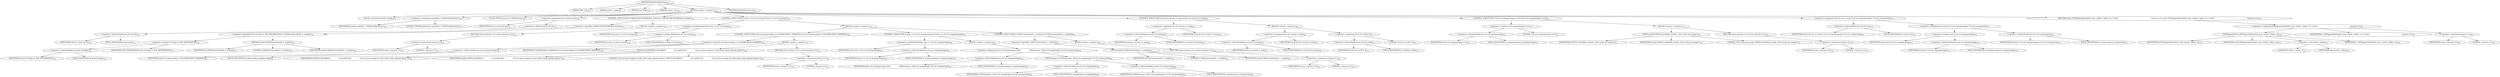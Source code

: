 digraph "TIFFWriteRawStrip" {  
"31163" [label = <(METHOD,TIFFWriteRawStrip)<SUB>328</SUB>> ]
"31164" [label = <(PARAM,TIFF *tif)<SUB>328</SUB>> ]
"31165" [label = <(PARAM,uint32_t strip)<SUB>328</SUB>> ]
"31166" [label = <(PARAM,void *data)<SUB>328</SUB>> ]
"31167" [label = <(PARAM,tmsize_t cc)<SUB>328</SUB>> ]
"31168" [label = <(BLOCK,&lt;empty&gt;,&lt;empty&gt;)<SUB>329</SUB>> ]
"31169" [label = <(LOCAL,constchar[] module: char[])<SUB>330</SUB>> ]
"31170" [label = <(&lt;operator&gt;.assignment,module[] = &quot;TIFFWriteRawStrip&quot;)<SUB>330</SUB>> ]
"31171" [label = <(IDENTIFIER,module,module[] = &quot;TIFFWriteRawStrip&quot;)<SUB>330</SUB>> ]
"31172" [label = <(LITERAL,&quot;TIFFWriteRawStrip&quot;,module[] = &quot;TIFFWriteRawStrip&quot;)<SUB>330</SUB>> ]
"31173" [label = <(LOCAL,TIFFDirectory* td: TIFFDirectory)<SUB>331</SUB>> ]
"31174" [label = <(&lt;operator&gt;.assignment,*td = &amp;tif-&gt;tif_dir)<SUB>331</SUB>> ]
"31175" [label = <(IDENTIFIER,td,*td = &amp;tif-&gt;tif_dir)<SUB>331</SUB>> ]
"31176" [label = <(&lt;operator&gt;.addressOf,&amp;tif-&gt;tif_dir)<SUB>331</SUB>> ]
"31177" [label = <(&lt;operator&gt;.indirectFieldAccess,tif-&gt;tif_dir)<SUB>331</SUB>> ]
"31178" [label = <(IDENTIFIER,tif,*td = &amp;tif-&gt;tif_dir)<SUB>331</SUB>> ]
"31179" [label = <(FIELD_IDENTIFIER,tif_dir,tif_dir)<SUB>331</SUB>> ]
"31180" [label = <(CONTROL_STRUCTURE,if (!WRITECHECKSTRIPS(tif, module)),if (!WRITECHECKSTRIPS(tif, module)))<SUB>333</SUB>> ]
"31181" [label = <(&lt;operator&gt;.logicalNot,!WRITECHECKSTRIPS(tif, module))<SUB>333</SUB>> ]
"31182" [label = <(&lt;operator&gt;.logicalOr,((tif)-&gt;tif_flags &amp; TIFF_BEENWRITING) || TIFFWriteCheck((tif), 0, module))<SUB>333</SUB>> ]
"31183" [label = <(&lt;operator&gt;.and,(tif)-&gt;tif_flags &amp; TIFF_BEENWRITING)<SUB>333</SUB>> ]
"31184" [label = <(&lt;operator&gt;.indirectFieldAccess,(tif)-&gt;tif_flags)<SUB>333</SUB>> ]
"31185" [label = <(IDENTIFIER,tif,(tif)-&gt;tif_flags &amp; TIFF_BEENWRITING)<SUB>333</SUB>> ]
"31186" [label = <(FIELD_IDENTIFIER,tif_flags,tif_flags)<SUB>333</SUB>> ]
"31187" [label = <(IDENTIFIER,TIFF_BEENWRITING,(tif)-&gt;tif_flags &amp; TIFF_BEENWRITING)<SUB>333</SUB>> ]
"31188" [label = <(TIFFWriteCheck,TIFFWriteCheck((tif), 0, module))<SUB>333</SUB>> ]
"31189" [label = <(IDENTIFIER,tif,TIFFWriteCheck((tif), 0, module))<SUB>333</SUB>> ]
"31190" [label = <(LITERAL,0,TIFFWriteCheck((tif), 0, module))<SUB>333</SUB>> ]
"31191" [label = <(IDENTIFIER,module,TIFFWriteCheck((tif), 0, module))<SUB>333</SUB>> ]
"31192" [label = <(BLOCK,&lt;empty&gt;,&lt;empty&gt;)<SUB>334</SUB>> ]
"31193" [label = <(RETURN,return ((tmsize_t)-1);,return ((tmsize_t)-1);)<SUB>334</SUB>> ]
"31194" [label = <(&lt;operator&gt;.subtraction,(tmsize_t)-1)<SUB>334</SUB>> ]
"31195" [label = <(IDENTIFIER,tmsize_t,(tmsize_t)-1)<SUB>334</SUB>> ]
"31196" [label = <(LITERAL,1,(tmsize_t)-1)<SUB>334</SUB>> ]
"31197" [label = <(CONTROL_STRUCTURE,if (strip &gt;= td-&gt;td_nstrips),if (strip &gt;= td-&gt;td_nstrips))<SUB>344</SUB>> ]
"31198" [label = <(&lt;operator&gt;.greaterEqualsThan,strip &gt;= td-&gt;td_nstrips)<SUB>344</SUB>> ]
"31199" [label = <(IDENTIFIER,strip,strip &gt;= td-&gt;td_nstrips)<SUB>344</SUB>> ]
"31200" [label = <(&lt;operator&gt;.indirectFieldAccess,td-&gt;td_nstrips)<SUB>344</SUB>> ]
"31201" [label = <(IDENTIFIER,td,strip &gt;= td-&gt;td_nstrips)<SUB>344</SUB>> ]
"31202" [label = <(FIELD_IDENTIFIER,td_nstrips,td_nstrips)<SUB>344</SUB>> ]
"31203" [label = <(BLOCK,&lt;empty&gt;,&lt;empty&gt;)<SUB>345</SUB>> ]
"31204" [label = <(CONTROL_STRUCTURE,if (td-&gt;td_planarconfig == PLANARCONFIG_SEPARATE),if (td-&gt;td_planarconfig == PLANARCONFIG_SEPARATE))<SUB>346</SUB>> ]
"31205" [label = <(&lt;operator&gt;.equals,td-&gt;td_planarconfig == PLANARCONFIG_SEPARATE)<SUB>346</SUB>> ]
"31206" [label = <(&lt;operator&gt;.indirectFieldAccess,td-&gt;td_planarconfig)<SUB>346</SUB>> ]
"31207" [label = <(IDENTIFIER,td,td-&gt;td_planarconfig == PLANARCONFIG_SEPARATE)<SUB>346</SUB>> ]
"31208" [label = <(FIELD_IDENTIFIER,td_planarconfig,td_planarconfig)<SUB>346</SUB>> ]
"31209" [label = <(IDENTIFIER,PLANARCONFIG_SEPARATE,td-&gt;td_planarconfig == PLANARCONFIG_SEPARATE)<SUB>346</SUB>> ]
"31210" [label = <(BLOCK,&lt;empty&gt;,&lt;empty&gt;)<SUB>347</SUB>> ]
"31211" [label = <(TIFFErrorExtR,TIFFErrorExtR(\012                tif, module,\012                &quot;Can not grow image by strips when using separate planes&quot;))<SUB>348</SUB>> ]
"31212" [label = <(IDENTIFIER,tif,TIFFErrorExtR(\012                tif, module,\012                &quot;Can not grow image by strips when using separate planes&quot;))<SUB>349</SUB>> ]
"31213" [label = <(IDENTIFIER,module,TIFFErrorExtR(\012                tif, module,\012                &quot;Can not grow image by strips when using separate planes&quot;))<SUB>349</SUB>> ]
"31214" [label = <(LITERAL,&quot;Can not grow image by strips when using separate planes&quot;,TIFFErrorExtR(\012                tif, module,\012                &quot;Can not grow image by strips when using separate planes&quot;))<SUB>350</SUB>> ]
"31215" [label = <(RETURN,return ((tmsize_t)-1);,return ((tmsize_t)-1);)<SUB>351</SUB>> ]
"31216" [label = <(&lt;operator&gt;.subtraction,(tmsize_t)-1)<SUB>351</SUB>> ]
"31217" [label = <(IDENTIFIER,tmsize_t,(tmsize_t)-1)<SUB>351</SUB>> ]
"31218" [label = <(LITERAL,1,(tmsize_t)-1)<SUB>351</SUB>> ]
"31219" [label = <(CONTROL_STRUCTURE,if (strip &gt;= td-&gt;td_stripsperimage),if (strip &gt;= td-&gt;td_stripsperimage))<SUB>358</SUB>> ]
"31220" [label = <(&lt;operator&gt;.greaterEqualsThan,strip &gt;= td-&gt;td_stripsperimage)<SUB>358</SUB>> ]
"31221" [label = <(IDENTIFIER,strip,strip &gt;= td-&gt;td_stripsperimage)<SUB>358</SUB>> ]
"31222" [label = <(&lt;operator&gt;.indirectFieldAccess,td-&gt;td_stripsperimage)<SUB>358</SUB>> ]
"31223" [label = <(IDENTIFIER,td,strip &gt;= td-&gt;td_stripsperimage)<SUB>358</SUB>> ]
"31224" [label = <(FIELD_IDENTIFIER,td_stripsperimage,td_stripsperimage)<SUB>358</SUB>> ]
"31225" [label = <(BLOCK,&lt;empty&gt;,&lt;empty&gt;)<SUB>359</SUB>> ]
"31226" [label = <(&lt;operator&gt;.assignment,td-&gt;td_stripsperimage =\012                TIFFhowmany_32(td-&gt;td_imagelength, td-&gt;td_rowsperstrip))<SUB>359</SUB>> ]
"31227" [label = <(&lt;operator&gt;.indirectFieldAccess,td-&gt;td_stripsperimage)<SUB>359</SUB>> ]
"31228" [label = <(IDENTIFIER,td,td-&gt;td_stripsperimage =\012                TIFFhowmany_32(td-&gt;td_imagelength, td-&gt;td_rowsperstrip))<SUB>359</SUB>> ]
"31229" [label = <(FIELD_IDENTIFIER,td_stripsperimage,td_stripsperimage)<SUB>359</SUB>> ]
"31230" [label = <(TIFFhowmany_32,TIFFhowmany_32(td-&gt;td_imagelength, td-&gt;td_rowsperstrip))<SUB>360</SUB>> ]
"31231" [label = <(&lt;operator&gt;.indirectFieldAccess,td-&gt;td_imagelength)<SUB>360</SUB>> ]
"31232" [label = <(IDENTIFIER,td,TIFFhowmany_32(td-&gt;td_imagelength, td-&gt;td_rowsperstrip))<SUB>360</SUB>> ]
"31233" [label = <(FIELD_IDENTIFIER,td_imagelength,td_imagelength)<SUB>360</SUB>> ]
"31234" [label = <(&lt;operator&gt;.indirectFieldAccess,td-&gt;td_rowsperstrip)<SUB>360</SUB>> ]
"31235" [label = <(IDENTIFIER,td,TIFFhowmany_32(td-&gt;td_imagelength, td-&gt;td_rowsperstrip))<SUB>360</SUB>> ]
"31236" [label = <(FIELD_IDENTIFIER,td_rowsperstrip,td_rowsperstrip)<SUB>360</SUB>> ]
"31237" [label = <(CONTROL_STRUCTURE,if (!TIFFGrowStrips(tif, 1, module)),if (!TIFFGrowStrips(tif, 1, module)))<SUB>361</SUB>> ]
"31238" [label = <(&lt;operator&gt;.logicalNot,!TIFFGrowStrips(tif, 1, module))<SUB>361</SUB>> ]
"31239" [label = <(TIFFGrowStrips,TIFFGrowStrips(tif, 1, module))<SUB>361</SUB>> ]
"31240" [label = <(IDENTIFIER,tif,TIFFGrowStrips(tif, 1, module))<SUB>361</SUB>> ]
"31241" [label = <(LITERAL,1,TIFFGrowStrips(tif, 1, module))<SUB>361</SUB>> ]
"31242" [label = <(IDENTIFIER,module,TIFFGrowStrips(tif, 1, module))<SUB>361</SUB>> ]
"31243" [label = <(BLOCK,&lt;empty&gt;,&lt;empty&gt;)<SUB>362</SUB>> ]
"31244" [label = <(RETURN,return ((tmsize_t)-1);,return ((tmsize_t)-1);)<SUB>362</SUB>> ]
"31245" [label = <(&lt;operator&gt;.subtraction,(tmsize_t)-1)<SUB>362</SUB>> ]
"31246" [label = <(IDENTIFIER,tmsize_t,(tmsize_t)-1)<SUB>362</SUB>> ]
"31247" [label = <(LITERAL,1,(tmsize_t)-1)<SUB>362</SUB>> ]
"31248" [label = <(CONTROL_STRUCTURE,if (tif-&gt;tif_curstrip != strip),if (tif-&gt;tif_curstrip != strip))<SUB>365</SUB>> ]
"31249" [label = <(&lt;operator&gt;.notEquals,tif-&gt;tif_curstrip != strip)<SUB>365</SUB>> ]
"31250" [label = <(&lt;operator&gt;.indirectFieldAccess,tif-&gt;tif_curstrip)<SUB>365</SUB>> ]
"31251" [label = <(IDENTIFIER,tif,tif-&gt;tif_curstrip != strip)<SUB>365</SUB>> ]
"31252" [label = <(FIELD_IDENTIFIER,tif_curstrip,tif_curstrip)<SUB>365</SUB>> ]
"31253" [label = <(IDENTIFIER,strip,tif-&gt;tif_curstrip != strip)<SUB>365</SUB>> ]
"31254" [label = <(BLOCK,&lt;empty&gt;,&lt;empty&gt;)<SUB>366</SUB>> ]
"31255" [label = <(&lt;operator&gt;.assignment,tif-&gt;tif_curstrip = strip)<SUB>367</SUB>> ]
"31256" [label = <(&lt;operator&gt;.indirectFieldAccess,tif-&gt;tif_curstrip)<SUB>367</SUB>> ]
"31257" [label = <(IDENTIFIER,tif,tif-&gt;tif_curstrip = strip)<SUB>367</SUB>> ]
"31258" [label = <(FIELD_IDENTIFIER,tif_curstrip,tif_curstrip)<SUB>367</SUB>> ]
"31259" [label = <(IDENTIFIER,strip,tif-&gt;tif_curstrip = strip)<SUB>367</SUB>> ]
"31260" [label = <(&lt;operator&gt;.assignment,tif-&gt;tif_curoff = 0)<SUB>370</SUB>> ]
"31261" [label = <(&lt;operator&gt;.indirectFieldAccess,tif-&gt;tif_curoff)<SUB>370</SUB>> ]
"31262" [label = <(IDENTIFIER,tif,tif-&gt;tif_curoff = 0)<SUB>370</SUB>> ]
"31263" [label = <(FIELD_IDENTIFIER,tif_curoff,tif_curoff)<SUB>370</SUB>> ]
"31264" [label = <(LITERAL,0,tif-&gt;tif_curoff = 0)<SUB>370</SUB>> ]
"31265" [label = <(CONTROL_STRUCTURE,if (td-&gt;td_stripsperimage == 0),if (td-&gt;td_stripsperimage == 0))<SUB>373</SUB>> ]
"31266" [label = <(&lt;operator&gt;.equals,td-&gt;td_stripsperimage == 0)<SUB>373</SUB>> ]
"31267" [label = <(&lt;operator&gt;.indirectFieldAccess,td-&gt;td_stripsperimage)<SUB>373</SUB>> ]
"31268" [label = <(IDENTIFIER,td,td-&gt;td_stripsperimage == 0)<SUB>373</SUB>> ]
"31269" [label = <(FIELD_IDENTIFIER,td_stripsperimage,td_stripsperimage)<SUB>373</SUB>> ]
"31270" [label = <(LITERAL,0,td-&gt;td_stripsperimage == 0)<SUB>373</SUB>> ]
"31271" [label = <(BLOCK,&lt;empty&gt;,&lt;empty&gt;)<SUB>374</SUB>> ]
"31272" [label = <(TIFFErrorExtR,TIFFErrorExtR(tif, module, &quot;Zero strips per image&quot;))<SUB>375</SUB>> ]
"31273" [label = <(IDENTIFIER,tif,TIFFErrorExtR(tif, module, &quot;Zero strips per image&quot;))<SUB>375</SUB>> ]
"31274" [label = <(IDENTIFIER,module,TIFFErrorExtR(tif, module, &quot;Zero strips per image&quot;))<SUB>375</SUB>> ]
"31275" [label = <(LITERAL,&quot;Zero strips per image&quot;,TIFFErrorExtR(tif, module, &quot;Zero strips per image&quot;))<SUB>375</SUB>> ]
"31276" [label = <(RETURN,return ((tmsize_t)-1);,return ((tmsize_t)-1);)<SUB>376</SUB>> ]
"31277" [label = <(&lt;operator&gt;.subtraction,(tmsize_t)-1)<SUB>376</SUB>> ]
"31278" [label = <(IDENTIFIER,tmsize_t,(tmsize_t)-1)<SUB>376</SUB>> ]
"31279" [label = <(LITERAL,1,(tmsize_t)-1)<SUB>376</SUB>> ]
"31280" [label = <(&lt;operator&gt;.assignment,tif-&gt;tif_row = (strip % td-&gt;td_stripsperimage) * td-&gt;td_rowsperstrip)<SUB>378</SUB>> ]
"31281" [label = <(&lt;operator&gt;.indirectFieldAccess,tif-&gt;tif_row)<SUB>378</SUB>> ]
"31282" [label = <(IDENTIFIER,tif,tif-&gt;tif_row = (strip % td-&gt;td_stripsperimage) * td-&gt;td_rowsperstrip)<SUB>378</SUB>> ]
"31283" [label = <(FIELD_IDENTIFIER,tif_row,tif_row)<SUB>378</SUB>> ]
"31284" [label = <(&lt;operator&gt;.multiplication,(strip % td-&gt;td_stripsperimage) * td-&gt;td_rowsperstrip)<SUB>378</SUB>> ]
"31285" [label = <(&lt;operator&gt;.modulo,strip % td-&gt;td_stripsperimage)<SUB>378</SUB>> ]
"31286" [label = <(IDENTIFIER,strip,strip % td-&gt;td_stripsperimage)<SUB>378</SUB>> ]
"31287" [label = <(&lt;operator&gt;.indirectFieldAccess,td-&gt;td_stripsperimage)<SUB>378</SUB>> ]
"31288" [label = <(IDENTIFIER,td,strip % td-&gt;td_stripsperimage)<SUB>378</SUB>> ]
"31289" [label = <(FIELD_IDENTIFIER,td_stripsperimage,td_stripsperimage)<SUB>378</SUB>> ]
"31290" [label = <(&lt;operator&gt;.indirectFieldAccess,td-&gt;td_rowsperstrip)<SUB>378</SUB>> ]
"31291" [label = <(IDENTIFIER,td,(strip % td-&gt;td_stripsperimage) * td-&gt;td_rowsperstrip)<SUB>378</SUB>> ]
"31292" [label = <(FIELD_IDENTIFIER,td_rowsperstrip,td_rowsperstrip)<SUB>378</SUB>> ]
"31293" [label = <(RETURN,return (TIFFAppendToStrip(tif, strip, (uint8_t *)data, cc) ? cc\012                                                               : (tmsize_t)-1);,return (TIFFAppendToStrip(tif, strip, (uint8_t *)data, cc) ? cc\012                                                               : (tmsize_t)-1);)<SUB>379</SUB>> ]
"31294" [label = <(&lt;operator&gt;.conditional,TIFFAppendToStrip(tif, strip, (uint8_t *)data, cc) ? cc\012                                                               : (tmsize_t)-1)<SUB>379</SUB>> ]
"31295" [label = <(TIFFAppendToStrip,TIFFAppendToStrip(tif, strip, (uint8_t *)data, cc))<SUB>379</SUB>> ]
"31296" [label = <(IDENTIFIER,tif,TIFFAppendToStrip(tif, strip, (uint8_t *)data, cc))<SUB>379</SUB>> ]
"31297" [label = <(IDENTIFIER,strip,TIFFAppendToStrip(tif, strip, (uint8_t *)data, cc))<SUB>379</SUB>> ]
"31298" [label = <(&lt;operator&gt;.cast,(uint8_t *)data)<SUB>379</SUB>> ]
"31299" [label = <(UNKNOWN,uint8_t *,uint8_t *)<SUB>379</SUB>> ]
"31300" [label = <(IDENTIFIER,data,(uint8_t *)data)<SUB>379</SUB>> ]
"31301" [label = <(IDENTIFIER,cc,TIFFAppendToStrip(tif, strip, (uint8_t *)data, cc))<SUB>379</SUB>> ]
"31302" [label = <(IDENTIFIER,cc,TIFFAppendToStrip(tif, strip, (uint8_t *)data, cc) ? cc\012                                                               : (tmsize_t)-1)<SUB>379</SUB>> ]
"31303" [label = <(&lt;operator&gt;.subtraction,(tmsize_t)-1)<SUB>380</SUB>> ]
"31304" [label = <(IDENTIFIER,tmsize_t,(tmsize_t)-1)<SUB>380</SUB>> ]
"31305" [label = <(LITERAL,1,(tmsize_t)-1)<SUB>380</SUB>> ]
"31306" [label = <(METHOD_RETURN,tmsize_t)<SUB>328</SUB>> ]
  "31163" -> "31164" 
  "31163" -> "31165" 
  "31163" -> "31166" 
  "31163" -> "31167" 
  "31163" -> "31168" 
  "31163" -> "31306" 
  "31168" -> "31169" 
  "31168" -> "31170" 
  "31168" -> "31173" 
  "31168" -> "31174" 
  "31168" -> "31180" 
  "31168" -> "31197" 
  "31168" -> "31248" 
  "31168" -> "31265" 
  "31168" -> "31280" 
  "31168" -> "31293" 
  "31170" -> "31171" 
  "31170" -> "31172" 
  "31174" -> "31175" 
  "31174" -> "31176" 
  "31176" -> "31177" 
  "31177" -> "31178" 
  "31177" -> "31179" 
  "31180" -> "31181" 
  "31180" -> "31192" 
  "31181" -> "31182" 
  "31182" -> "31183" 
  "31182" -> "31188" 
  "31183" -> "31184" 
  "31183" -> "31187" 
  "31184" -> "31185" 
  "31184" -> "31186" 
  "31188" -> "31189" 
  "31188" -> "31190" 
  "31188" -> "31191" 
  "31192" -> "31193" 
  "31193" -> "31194" 
  "31194" -> "31195" 
  "31194" -> "31196" 
  "31197" -> "31198" 
  "31197" -> "31203" 
  "31198" -> "31199" 
  "31198" -> "31200" 
  "31200" -> "31201" 
  "31200" -> "31202" 
  "31203" -> "31204" 
  "31203" -> "31219" 
  "31203" -> "31237" 
  "31204" -> "31205" 
  "31204" -> "31210" 
  "31205" -> "31206" 
  "31205" -> "31209" 
  "31206" -> "31207" 
  "31206" -> "31208" 
  "31210" -> "31211" 
  "31210" -> "31215" 
  "31211" -> "31212" 
  "31211" -> "31213" 
  "31211" -> "31214" 
  "31215" -> "31216" 
  "31216" -> "31217" 
  "31216" -> "31218" 
  "31219" -> "31220" 
  "31219" -> "31225" 
  "31220" -> "31221" 
  "31220" -> "31222" 
  "31222" -> "31223" 
  "31222" -> "31224" 
  "31225" -> "31226" 
  "31226" -> "31227" 
  "31226" -> "31230" 
  "31227" -> "31228" 
  "31227" -> "31229" 
  "31230" -> "31231" 
  "31230" -> "31234" 
  "31231" -> "31232" 
  "31231" -> "31233" 
  "31234" -> "31235" 
  "31234" -> "31236" 
  "31237" -> "31238" 
  "31237" -> "31243" 
  "31238" -> "31239" 
  "31239" -> "31240" 
  "31239" -> "31241" 
  "31239" -> "31242" 
  "31243" -> "31244" 
  "31244" -> "31245" 
  "31245" -> "31246" 
  "31245" -> "31247" 
  "31248" -> "31249" 
  "31248" -> "31254" 
  "31249" -> "31250" 
  "31249" -> "31253" 
  "31250" -> "31251" 
  "31250" -> "31252" 
  "31254" -> "31255" 
  "31254" -> "31260" 
  "31255" -> "31256" 
  "31255" -> "31259" 
  "31256" -> "31257" 
  "31256" -> "31258" 
  "31260" -> "31261" 
  "31260" -> "31264" 
  "31261" -> "31262" 
  "31261" -> "31263" 
  "31265" -> "31266" 
  "31265" -> "31271" 
  "31266" -> "31267" 
  "31266" -> "31270" 
  "31267" -> "31268" 
  "31267" -> "31269" 
  "31271" -> "31272" 
  "31271" -> "31276" 
  "31272" -> "31273" 
  "31272" -> "31274" 
  "31272" -> "31275" 
  "31276" -> "31277" 
  "31277" -> "31278" 
  "31277" -> "31279" 
  "31280" -> "31281" 
  "31280" -> "31284" 
  "31281" -> "31282" 
  "31281" -> "31283" 
  "31284" -> "31285" 
  "31284" -> "31290" 
  "31285" -> "31286" 
  "31285" -> "31287" 
  "31287" -> "31288" 
  "31287" -> "31289" 
  "31290" -> "31291" 
  "31290" -> "31292" 
  "31293" -> "31294" 
  "31294" -> "31295" 
  "31294" -> "31302" 
  "31294" -> "31303" 
  "31295" -> "31296" 
  "31295" -> "31297" 
  "31295" -> "31298" 
  "31295" -> "31301" 
  "31298" -> "31299" 
  "31298" -> "31300" 
  "31303" -> "31304" 
  "31303" -> "31305" 
}
